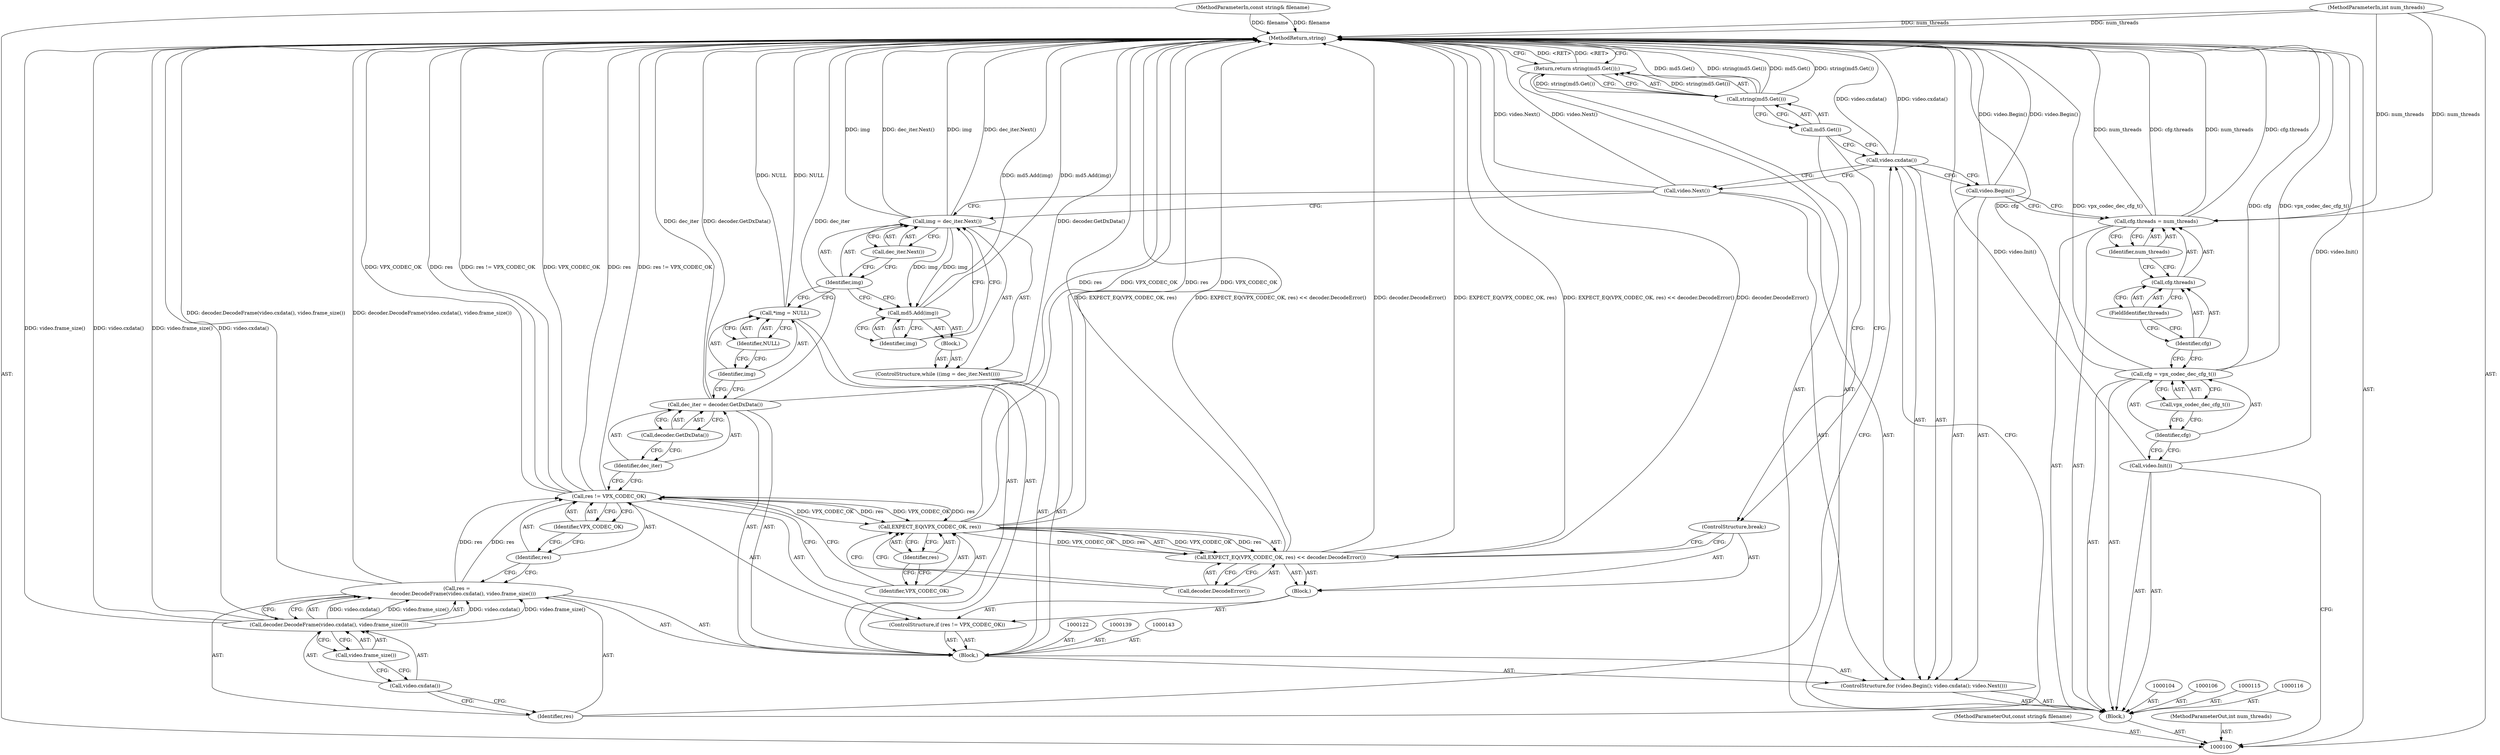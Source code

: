 digraph "0_Android_5a9753fca56f0eeb9f61e342b2fccffc364f9426_123" {
"1000157" [label="(MethodReturn,string)"];
"1000101" [label="(MethodParameterIn,const string& filename)"];
"1000239" [label="(MethodParameterOut,const string& filename)"];
"1000102" [label="(MethodParameterIn,int num_threads)"];
"1000240" [label="(MethodParameterOut,int num_threads)"];
"1000103" [label="(Block,)"];
"1000117" [label="(ControlStructure,for (video.Begin(); video.cxdata(); video.Next()))"];
"1000119" [label="(Call,video.cxdata())"];
"1000120" [label="(Call,video.Next())"];
"1000118" [label="(Call,video.Begin())"];
"1000123" [label="(Call,res =\n        decoder.DecodeFrame(video.cxdata(), video.frame_size()))"];
"1000124" [label="(Identifier,res)"];
"1000126" [label="(Call,video.cxdata())"];
"1000127" [label="(Call,video.frame_size())"];
"1000125" [label="(Call,decoder.DecodeFrame(video.cxdata(), video.frame_size()))"];
"1000128" [label="(ControlStructure,if (res != VPX_CODEC_OK))"];
"1000131" [label="(Identifier,VPX_CODEC_OK)"];
"1000132" [label="(Block,)"];
"1000129" [label="(Call,res != VPX_CODEC_OK)"];
"1000130" [label="(Identifier,res)"];
"1000135" [label="(Identifier,VPX_CODEC_OK)"];
"1000136" [label="(Identifier,res)"];
"1000137" [label="(Call,decoder.DecodeError())"];
"1000133" [label="(Call,EXPECT_EQ(VPX_CODEC_OK, res) << decoder.DecodeError())"];
"1000134" [label="(Call,EXPECT_EQ(VPX_CODEC_OK, res))"];
"1000138" [label="(ControlStructure,break;)"];
"1000140" [label="(Call,dec_iter = decoder.GetDxData())"];
"1000141" [label="(Identifier,dec_iter)"];
"1000142" [label="(Call,decoder.GetDxData())"];
"1000121" [label="(Block,)"];
"1000144" [label="(Call,*img = NULL)"];
"1000145" [label="(Identifier,img)"];
"1000146" [label="(Identifier,NULL)"];
"1000147" [label="(ControlStructure,while ((img = dec_iter.Next())))"];
"1000150" [label="(Call,dec_iter.Next())"];
"1000151" [label="(Block,)"];
"1000148" [label="(Call,img = dec_iter.Next())"];
"1000149" [label="(Identifier,img)"];
"1000153" [label="(Identifier,img)"];
"1000152" [label="(Call,md5.Add(img))"];
"1000155" [label="(Call,string(md5.Get()))"];
"1000156" [label="(Call,md5.Get())"];
"1000154" [label="(Return,return string(md5.Get());)"];
"1000105" [label="(Call,video.Init())"];
"1000107" [label="(Call,cfg = vpx_codec_dec_cfg_t())"];
"1000108" [label="(Identifier,cfg)"];
"1000109" [label="(Call,vpx_codec_dec_cfg_t())"];
"1000114" [label="(Identifier,num_threads)"];
"1000110" [label="(Call,cfg.threads = num_threads)"];
"1000111" [label="(Call,cfg.threads)"];
"1000112" [label="(Identifier,cfg)"];
"1000113" [label="(FieldIdentifier,threads)"];
"1000157" -> "1000100"  [label="AST: "];
"1000157" -> "1000154"  [label="CFG: "];
"1000140" -> "1000157"  [label="DDG: decoder.GetDxData()"];
"1000140" -> "1000157"  [label="DDG: dec_iter"];
"1000123" -> "1000157"  [label="DDG: decoder.DecodeFrame(video.cxdata(), video.frame_size())"];
"1000107" -> "1000157"  [label="DDG: cfg"];
"1000107" -> "1000157"  [label="DDG: vpx_codec_dec_cfg_t()"];
"1000105" -> "1000157"  [label="DDG: video.Init()"];
"1000110" -> "1000157"  [label="DDG: num_threads"];
"1000110" -> "1000157"  [label="DDG: cfg.threads"];
"1000125" -> "1000157"  [label="DDG: video.frame_size()"];
"1000125" -> "1000157"  [label="DDG: video.cxdata()"];
"1000118" -> "1000157"  [label="DDG: video.Begin()"];
"1000134" -> "1000157"  [label="DDG: res"];
"1000134" -> "1000157"  [label="DDG: VPX_CODEC_OK"];
"1000148" -> "1000157"  [label="DDG: dec_iter.Next()"];
"1000148" -> "1000157"  [label="DDG: img"];
"1000155" -> "1000157"  [label="DDG: md5.Get()"];
"1000155" -> "1000157"  [label="DDG: string(md5.Get())"];
"1000119" -> "1000157"  [label="DDG: video.cxdata()"];
"1000144" -> "1000157"  [label="DDG: NULL"];
"1000129" -> "1000157"  [label="DDG: VPX_CODEC_OK"];
"1000129" -> "1000157"  [label="DDG: res"];
"1000129" -> "1000157"  [label="DDG: res != VPX_CODEC_OK"];
"1000152" -> "1000157"  [label="DDG: md5.Add(img)"];
"1000133" -> "1000157"  [label="DDG: EXPECT_EQ(VPX_CODEC_OK, res)"];
"1000133" -> "1000157"  [label="DDG: EXPECT_EQ(VPX_CODEC_OK, res) << decoder.DecodeError()"];
"1000133" -> "1000157"  [label="DDG: decoder.DecodeError()"];
"1000102" -> "1000157"  [label="DDG: num_threads"];
"1000101" -> "1000157"  [label="DDG: filename"];
"1000120" -> "1000157"  [label="DDG: video.Next()"];
"1000154" -> "1000157"  [label="DDG: <RET>"];
"1000101" -> "1000100"  [label="AST: "];
"1000101" -> "1000157"  [label="DDG: filename"];
"1000239" -> "1000100"  [label="AST: "];
"1000102" -> "1000100"  [label="AST: "];
"1000102" -> "1000157"  [label="DDG: num_threads"];
"1000102" -> "1000110"  [label="DDG: num_threads"];
"1000240" -> "1000100"  [label="AST: "];
"1000103" -> "1000100"  [label="AST: "];
"1000104" -> "1000103"  [label="AST: "];
"1000105" -> "1000103"  [label="AST: "];
"1000106" -> "1000103"  [label="AST: "];
"1000107" -> "1000103"  [label="AST: "];
"1000110" -> "1000103"  [label="AST: "];
"1000115" -> "1000103"  [label="AST: "];
"1000116" -> "1000103"  [label="AST: "];
"1000117" -> "1000103"  [label="AST: "];
"1000154" -> "1000103"  [label="AST: "];
"1000117" -> "1000103"  [label="AST: "];
"1000118" -> "1000117"  [label="AST: "];
"1000119" -> "1000117"  [label="AST: "];
"1000120" -> "1000117"  [label="AST: "];
"1000121" -> "1000117"  [label="AST: "];
"1000119" -> "1000117"  [label="AST: "];
"1000119" -> "1000118"  [label="CFG: "];
"1000119" -> "1000120"  [label="CFG: "];
"1000124" -> "1000119"  [label="CFG: "];
"1000156" -> "1000119"  [label="CFG: "];
"1000119" -> "1000157"  [label="DDG: video.cxdata()"];
"1000120" -> "1000117"  [label="AST: "];
"1000120" -> "1000148"  [label="CFG: "];
"1000119" -> "1000120"  [label="CFG: "];
"1000120" -> "1000157"  [label="DDG: video.Next()"];
"1000118" -> "1000117"  [label="AST: "];
"1000118" -> "1000110"  [label="CFG: "];
"1000119" -> "1000118"  [label="CFG: "];
"1000118" -> "1000157"  [label="DDG: video.Begin()"];
"1000123" -> "1000121"  [label="AST: "];
"1000123" -> "1000125"  [label="CFG: "];
"1000124" -> "1000123"  [label="AST: "];
"1000125" -> "1000123"  [label="AST: "];
"1000130" -> "1000123"  [label="CFG: "];
"1000123" -> "1000157"  [label="DDG: decoder.DecodeFrame(video.cxdata(), video.frame_size())"];
"1000125" -> "1000123"  [label="DDG: video.cxdata()"];
"1000125" -> "1000123"  [label="DDG: video.frame_size()"];
"1000123" -> "1000129"  [label="DDG: res"];
"1000124" -> "1000123"  [label="AST: "];
"1000124" -> "1000119"  [label="CFG: "];
"1000126" -> "1000124"  [label="CFG: "];
"1000126" -> "1000125"  [label="AST: "];
"1000126" -> "1000124"  [label="CFG: "];
"1000127" -> "1000126"  [label="CFG: "];
"1000127" -> "1000125"  [label="AST: "];
"1000127" -> "1000126"  [label="CFG: "];
"1000125" -> "1000127"  [label="CFG: "];
"1000125" -> "1000123"  [label="AST: "];
"1000125" -> "1000127"  [label="CFG: "];
"1000126" -> "1000125"  [label="AST: "];
"1000127" -> "1000125"  [label="AST: "];
"1000123" -> "1000125"  [label="CFG: "];
"1000125" -> "1000157"  [label="DDG: video.frame_size()"];
"1000125" -> "1000157"  [label="DDG: video.cxdata()"];
"1000125" -> "1000123"  [label="DDG: video.cxdata()"];
"1000125" -> "1000123"  [label="DDG: video.frame_size()"];
"1000128" -> "1000121"  [label="AST: "];
"1000129" -> "1000128"  [label="AST: "];
"1000132" -> "1000128"  [label="AST: "];
"1000131" -> "1000129"  [label="AST: "];
"1000131" -> "1000130"  [label="CFG: "];
"1000129" -> "1000131"  [label="CFG: "];
"1000132" -> "1000128"  [label="AST: "];
"1000133" -> "1000132"  [label="AST: "];
"1000138" -> "1000132"  [label="AST: "];
"1000129" -> "1000128"  [label="AST: "];
"1000129" -> "1000131"  [label="CFG: "];
"1000130" -> "1000129"  [label="AST: "];
"1000131" -> "1000129"  [label="AST: "];
"1000135" -> "1000129"  [label="CFG: "];
"1000141" -> "1000129"  [label="CFG: "];
"1000129" -> "1000157"  [label="DDG: VPX_CODEC_OK"];
"1000129" -> "1000157"  [label="DDG: res"];
"1000129" -> "1000157"  [label="DDG: res != VPX_CODEC_OK"];
"1000123" -> "1000129"  [label="DDG: res"];
"1000129" -> "1000134"  [label="DDG: VPX_CODEC_OK"];
"1000129" -> "1000134"  [label="DDG: res"];
"1000130" -> "1000129"  [label="AST: "];
"1000130" -> "1000123"  [label="CFG: "];
"1000131" -> "1000130"  [label="CFG: "];
"1000135" -> "1000134"  [label="AST: "];
"1000135" -> "1000129"  [label="CFG: "];
"1000136" -> "1000135"  [label="CFG: "];
"1000136" -> "1000134"  [label="AST: "];
"1000136" -> "1000135"  [label="CFG: "];
"1000134" -> "1000136"  [label="CFG: "];
"1000137" -> "1000133"  [label="AST: "];
"1000137" -> "1000134"  [label="CFG: "];
"1000133" -> "1000137"  [label="CFG: "];
"1000133" -> "1000132"  [label="AST: "];
"1000133" -> "1000137"  [label="CFG: "];
"1000134" -> "1000133"  [label="AST: "];
"1000137" -> "1000133"  [label="AST: "];
"1000138" -> "1000133"  [label="CFG: "];
"1000133" -> "1000157"  [label="DDG: EXPECT_EQ(VPX_CODEC_OK, res)"];
"1000133" -> "1000157"  [label="DDG: EXPECT_EQ(VPX_CODEC_OK, res) << decoder.DecodeError()"];
"1000133" -> "1000157"  [label="DDG: decoder.DecodeError()"];
"1000134" -> "1000133"  [label="DDG: VPX_CODEC_OK"];
"1000134" -> "1000133"  [label="DDG: res"];
"1000134" -> "1000133"  [label="AST: "];
"1000134" -> "1000136"  [label="CFG: "];
"1000135" -> "1000134"  [label="AST: "];
"1000136" -> "1000134"  [label="AST: "];
"1000137" -> "1000134"  [label="CFG: "];
"1000134" -> "1000157"  [label="DDG: res"];
"1000134" -> "1000157"  [label="DDG: VPX_CODEC_OK"];
"1000134" -> "1000133"  [label="DDG: VPX_CODEC_OK"];
"1000134" -> "1000133"  [label="DDG: res"];
"1000129" -> "1000134"  [label="DDG: VPX_CODEC_OK"];
"1000129" -> "1000134"  [label="DDG: res"];
"1000138" -> "1000132"  [label="AST: "];
"1000138" -> "1000133"  [label="CFG: "];
"1000156" -> "1000138"  [label="CFG: "];
"1000140" -> "1000121"  [label="AST: "];
"1000140" -> "1000142"  [label="CFG: "];
"1000141" -> "1000140"  [label="AST: "];
"1000142" -> "1000140"  [label="AST: "];
"1000145" -> "1000140"  [label="CFG: "];
"1000140" -> "1000157"  [label="DDG: decoder.GetDxData()"];
"1000140" -> "1000157"  [label="DDG: dec_iter"];
"1000141" -> "1000140"  [label="AST: "];
"1000141" -> "1000129"  [label="CFG: "];
"1000142" -> "1000141"  [label="CFG: "];
"1000142" -> "1000140"  [label="AST: "];
"1000142" -> "1000141"  [label="CFG: "];
"1000140" -> "1000142"  [label="CFG: "];
"1000121" -> "1000117"  [label="AST: "];
"1000122" -> "1000121"  [label="AST: "];
"1000123" -> "1000121"  [label="AST: "];
"1000128" -> "1000121"  [label="AST: "];
"1000139" -> "1000121"  [label="AST: "];
"1000140" -> "1000121"  [label="AST: "];
"1000143" -> "1000121"  [label="AST: "];
"1000144" -> "1000121"  [label="AST: "];
"1000147" -> "1000121"  [label="AST: "];
"1000144" -> "1000121"  [label="AST: "];
"1000144" -> "1000146"  [label="CFG: "];
"1000145" -> "1000144"  [label="AST: "];
"1000146" -> "1000144"  [label="AST: "];
"1000149" -> "1000144"  [label="CFG: "];
"1000144" -> "1000157"  [label="DDG: NULL"];
"1000145" -> "1000144"  [label="AST: "];
"1000145" -> "1000140"  [label="CFG: "];
"1000146" -> "1000145"  [label="CFG: "];
"1000146" -> "1000144"  [label="AST: "];
"1000146" -> "1000145"  [label="CFG: "];
"1000144" -> "1000146"  [label="CFG: "];
"1000147" -> "1000121"  [label="AST: "];
"1000148" -> "1000147"  [label="AST: "];
"1000151" -> "1000147"  [label="AST: "];
"1000150" -> "1000148"  [label="AST: "];
"1000150" -> "1000149"  [label="CFG: "];
"1000148" -> "1000150"  [label="CFG: "];
"1000151" -> "1000147"  [label="AST: "];
"1000152" -> "1000151"  [label="AST: "];
"1000148" -> "1000147"  [label="AST: "];
"1000148" -> "1000150"  [label="CFG: "];
"1000149" -> "1000148"  [label="AST: "];
"1000150" -> "1000148"  [label="AST: "];
"1000153" -> "1000148"  [label="CFG: "];
"1000120" -> "1000148"  [label="CFG: "];
"1000148" -> "1000157"  [label="DDG: dec_iter.Next()"];
"1000148" -> "1000157"  [label="DDG: img"];
"1000148" -> "1000152"  [label="DDG: img"];
"1000149" -> "1000148"  [label="AST: "];
"1000149" -> "1000152"  [label="CFG: "];
"1000149" -> "1000144"  [label="CFG: "];
"1000150" -> "1000149"  [label="CFG: "];
"1000153" -> "1000152"  [label="AST: "];
"1000153" -> "1000148"  [label="CFG: "];
"1000152" -> "1000153"  [label="CFG: "];
"1000152" -> "1000151"  [label="AST: "];
"1000152" -> "1000153"  [label="CFG: "];
"1000153" -> "1000152"  [label="AST: "];
"1000149" -> "1000152"  [label="CFG: "];
"1000152" -> "1000157"  [label="DDG: md5.Add(img)"];
"1000148" -> "1000152"  [label="DDG: img"];
"1000155" -> "1000154"  [label="AST: "];
"1000155" -> "1000156"  [label="CFG: "];
"1000156" -> "1000155"  [label="AST: "];
"1000154" -> "1000155"  [label="CFG: "];
"1000155" -> "1000157"  [label="DDG: md5.Get()"];
"1000155" -> "1000157"  [label="DDG: string(md5.Get())"];
"1000155" -> "1000154"  [label="DDG: string(md5.Get())"];
"1000156" -> "1000155"  [label="AST: "];
"1000156" -> "1000119"  [label="CFG: "];
"1000156" -> "1000138"  [label="CFG: "];
"1000155" -> "1000156"  [label="CFG: "];
"1000154" -> "1000103"  [label="AST: "];
"1000154" -> "1000155"  [label="CFG: "];
"1000155" -> "1000154"  [label="AST: "];
"1000157" -> "1000154"  [label="CFG: "];
"1000154" -> "1000157"  [label="DDG: <RET>"];
"1000155" -> "1000154"  [label="DDG: string(md5.Get())"];
"1000105" -> "1000103"  [label="AST: "];
"1000105" -> "1000100"  [label="CFG: "];
"1000108" -> "1000105"  [label="CFG: "];
"1000105" -> "1000157"  [label="DDG: video.Init()"];
"1000107" -> "1000103"  [label="AST: "];
"1000107" -> "1000109"  [label="CFG: "];
"1000108" -> "1000107"  [label="AST: "];
"1000109" -> "1000107"  [label="AST: "];
"1000112" -> "1000107"  [label="CFG: "];
"1000107" -> "1000157"  [label="DDG: cfg"];
"1000107" -> "1000157"  [label="DDG: vpx_codec_dec_cfg_t()"];
"1000108" -> "1000107"  [label="AST: "];
"1000108" -> "1000105"  [label="CFG: "];
"1000109" -> "1000108"  [label="CFG: "];
"1000109" -> "1000107"  [label="AST: "];
"1000109" -> "1000108"  [label="CFG: "];
"1000107" -> "1000109"  [label="CFG: "];
"1000114" -> "1000110"  [label="AST: "];
"1000114" -> "1000111"  [label="CFG: "];
"1000110" -> "1000114"  [label="CFG: "];
"1000110" -> "1000103"  [label="AST: "];
"1000110" -> "1000114"  [label="CFG: "];
"1000111" -> "1000110"  [label="AST: "];
"1000114" -> "1000110"  [label="AST: "];
"1000118" -> "1000110"  [label="CFG: "];
"1000110" -> "1000157"  [label="DDG: num_threads"];
"1000110" -> "1000157"  [label="DDG: cfg.threads"];
"1000102" -> "1000110"  [label="DDG: num_threads"];
"1000111" -> "1000110"  [label="AST: "];
"1000111" -> "1000113"  [label="CFG: "];
"1000112" -> "1000111"  [label="AST: "];
"1000113" -> "1000111"  [label="AST: "];
"1000114" -> "1000111"  [label="CFG: "];
"1000112" -> "1000111"  [label="AST: "];
"1000112" -> "1000107"  [label="CFG: "];
"1000113" -> "1000112"  [label="CFG: "];
"1000113" -> "1000111"  [label="AST: "];
"1000113" -> "1000112"  [label="CFG: "];
"1000111" -> "1000113"  [label="CFG: "];
}
